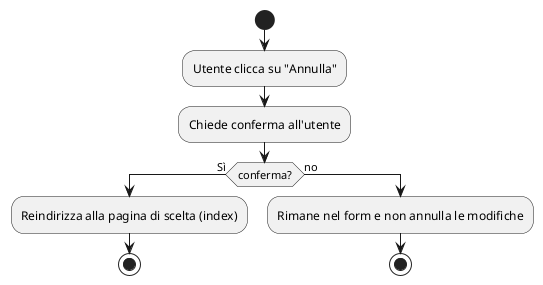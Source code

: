 @startuml Annulla_modifica
start
:Utente clicca su "Annulla";
:Chiede conferma all'utente;
if (conferma?) then (Sì)
    :Reindirizza alla pagina di scelta (index);
    stop
else (no)
    :Rimane nel form e non annulla le modifiche;
    stop
endif
@enduml

